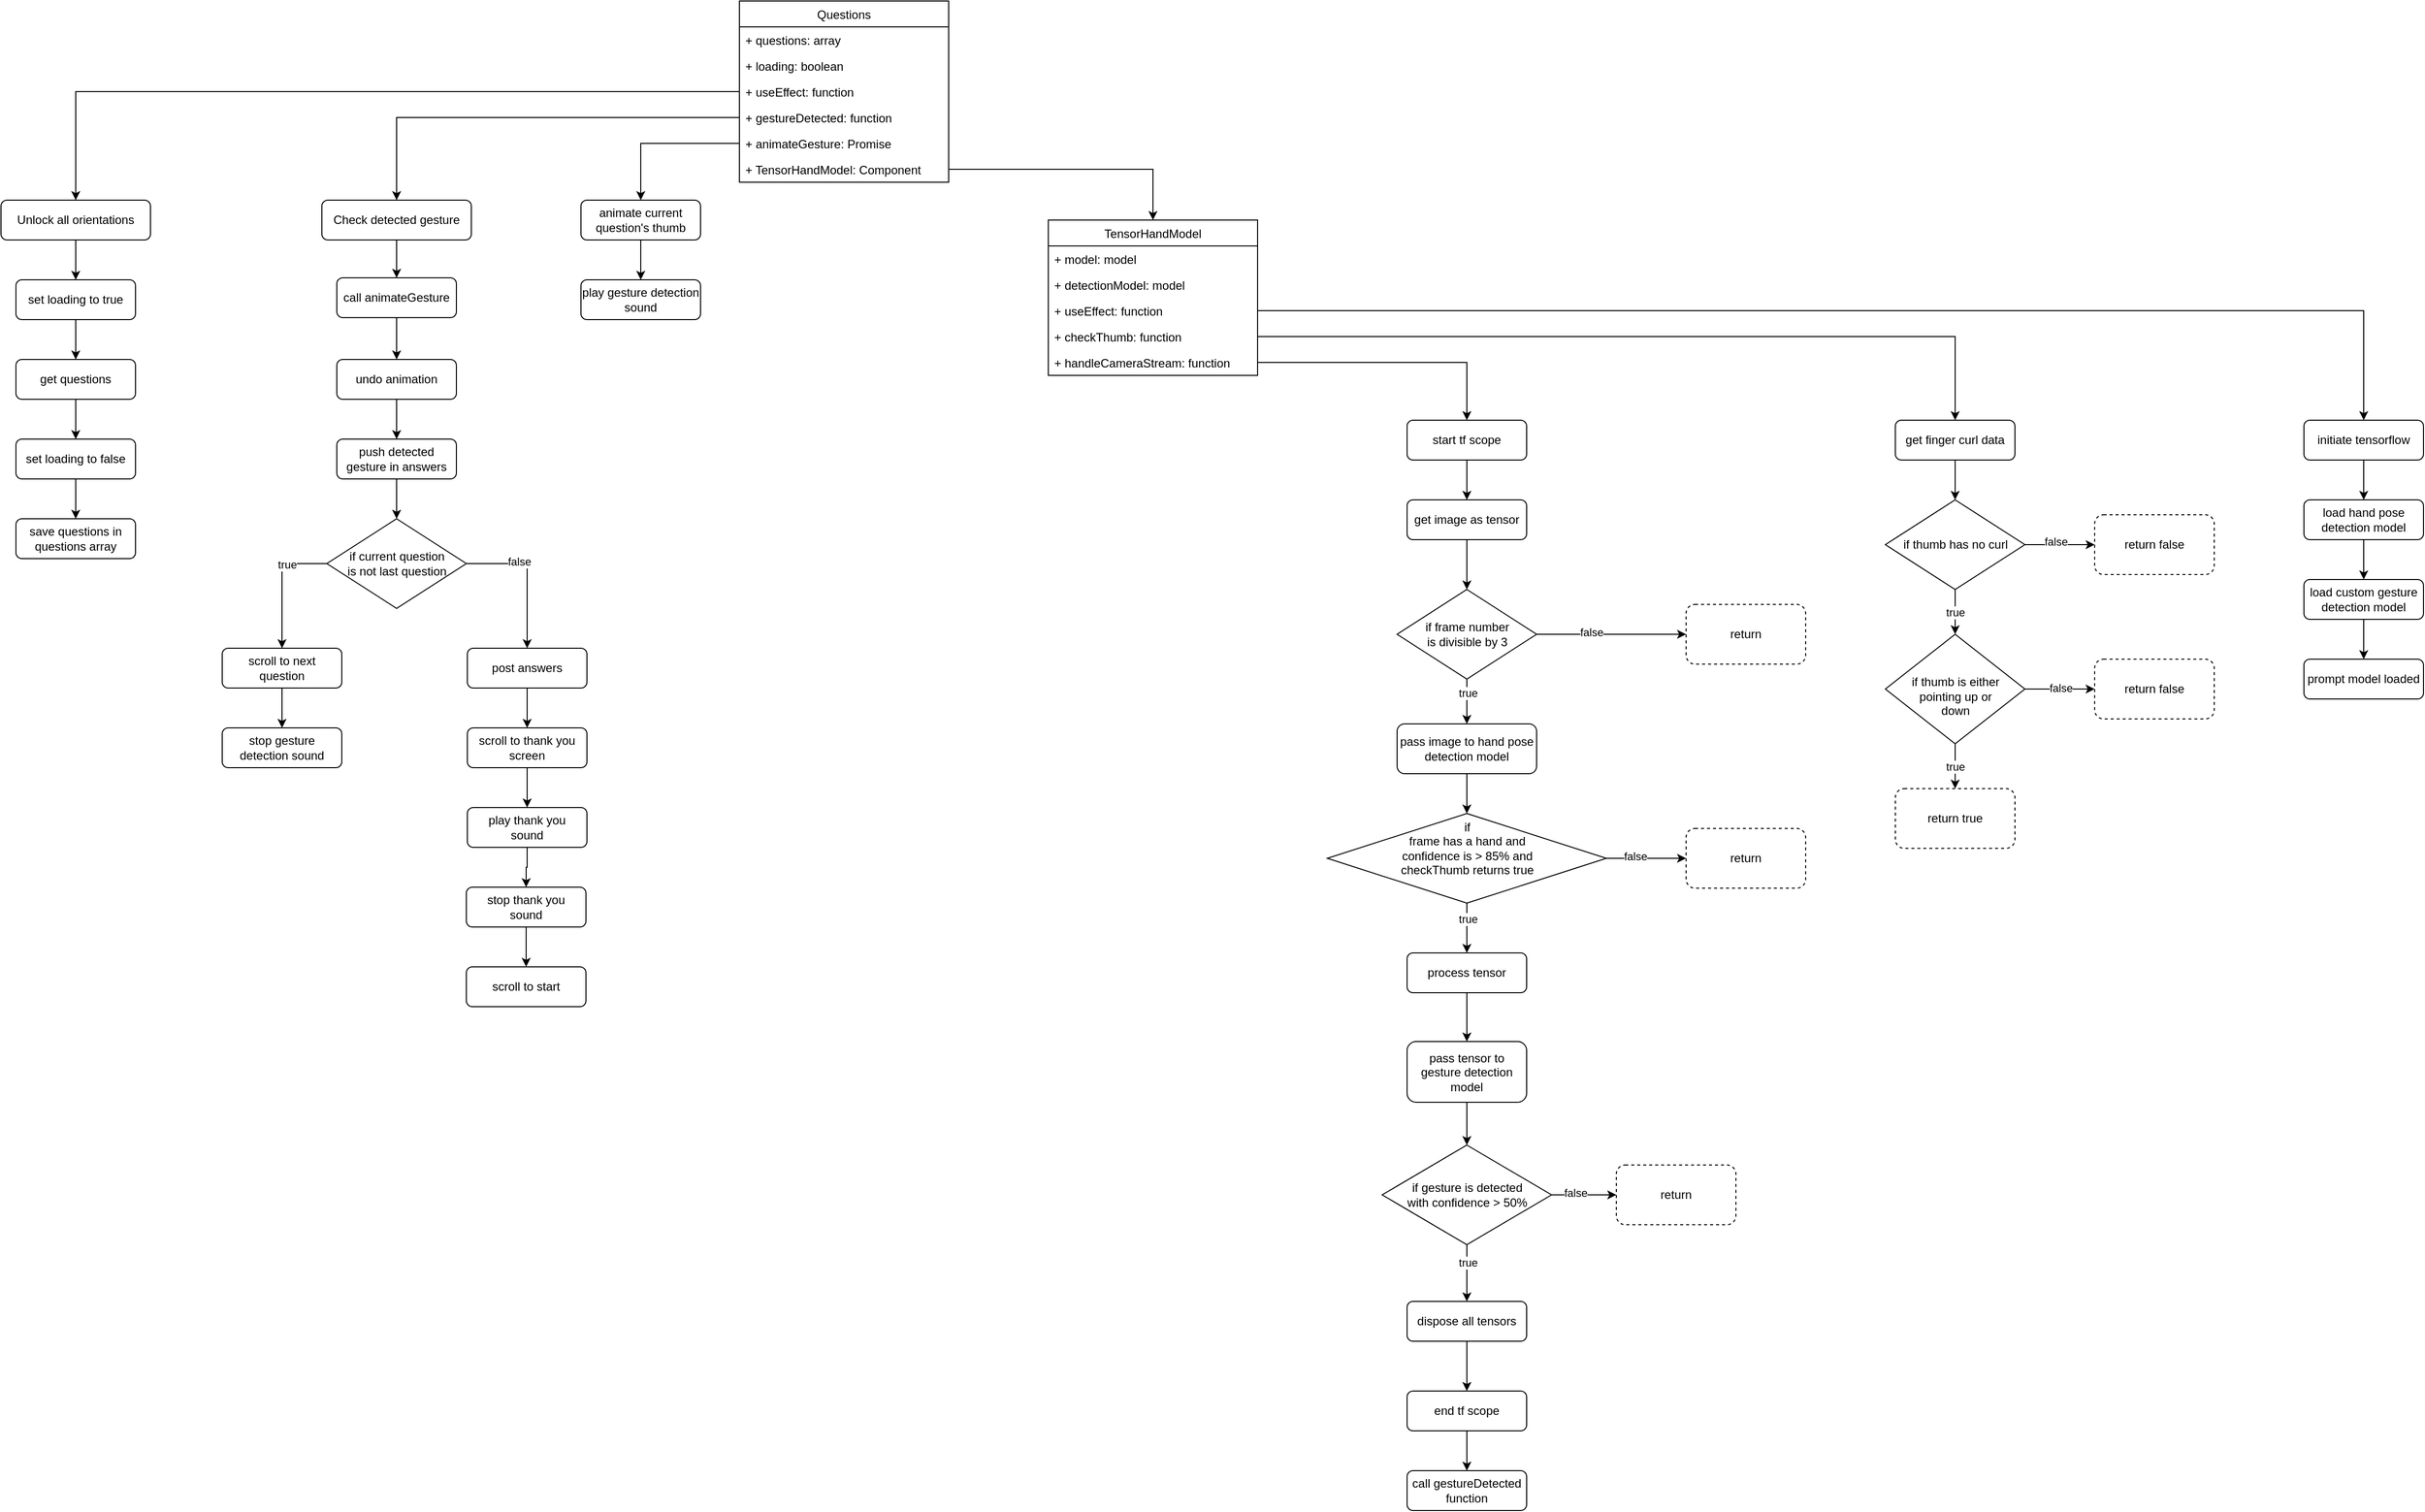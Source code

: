 <mxfile version="17.4.6" type="github">
  <diagram id="C5RBs43oDa-KdzZeNtuy" name="Page-1">
    <mxGraphModel dx="4514" dy="1780" grid="1" gridSize="10" guides="1" tooltips="1" connect="1" arrows="1" fold="1" page="1" pageScale="1" pageWidth="827" pageHeight="1169" math="0" shadow="0">
      <root>
        <mxCell id="WIyWlLk6GJQsqaUBKTNV-0" />
        <mxCell id="WIyWlLk6GJQsqaUBKTNV-1" parent="WIyWlLk6GJQsqaUBKTNV-0" />
        <mxCell id="3XEaH6fvo4PT5U0Qq_-e-0" value="Questions" style="swimlane;fontStyle=0;childLayout=stackLayout;horizontal=1;startSize=26;fillColor=none;horizontalStack=0;resizeParent=1;resizeParentMax=0;resizeLast=0;collapsible=1;marginBottom=0;" vertex="1" parent="WIyWlLk6GJQsqaUBKTNV-1">
          <mxGeometry x="-61" y="40" width="210" height="182" as="geometry" />
        </mxCell>
        <mxCell id="3XEaH6fvo4PT5U0Qq_-e-1" value="+ questions: array" style="text;strokeColor=none;fillColor=none;align=left;verticalAlign=top;spacingLeft=4;spacingRight=4;overflow=hidden;rotatable=0;points=[[0,0.5],[1,0.5]];portConstraint=eastwest;" vertex="1" parent="3XEaH6fvo4PT5U0Qq_-e-0">
          <mxGeometry y="26" width="210" height="26" as="geometry" />
        </mxCell>
        <mxCell id="3XEaH6fvo4PT5U0Qq_-e-2" value="+ loading: boolean " style="text;strokeColor=none;fillColor=none;align=left;verticalAlign=top;spacingLeft=4;spacingRight=4;overflow=hidden;rotatable=0;points=[[0,0.5],[1,0.5]];portConstraint=eastwest;" vertex="1" parent="3XEaH6fvo4PT5U0Qq_-e-0">
          <mxGeometry y="52" width="210" height="26" as="geometry" />
        </mxCell>
        <mxCell id="3XEaH6fvo4PT5U0Qq_-e-3" value="+ useEffect: function" style="text;strokeColor=none;fillColor=none;align=left;verticalAlign=top;spacingLeft=4;spacingRight=4;overflow=hidden;rotatable=0;points=[[0,0.5],[1,0.5]];portConstraint=eastwest;" vertex="1" parent="3XEaH6fvo4PT5U0Qq_-e-0">
          <mxGeometry y="78" width="210" height="26" as="geometry" />
        </mxCell>
        <mxCell id="3XEaH6fvo4PT5U0Qq_-e-4" value="+ gestureDetected: function" style="text;strokeColor=none;fillColor=none;align=left;verticalAlign=top;spacingLeft=4;spacingRight=4;overflow=hidden;rotatable=0;points=[[0,0.5],[1,0.5]];portConstraint=eastwest;" vertex="1" parent="3XEaH6fvo4PT5U0Qq_-e-0">
          <mxGeometry y="104" width="210" height="26" as="geometry" />
        </mxCell>
        <mxCell id="3XEaH6fvo4PT5U0Qq_-e-110" value="+ animateGesture: Promise" style="text;strokeColor=none;fillColor=none;align=left;verticalAlign=top;spacingLeft=4;spacingRight=4;overflow=hidden;rotatable=0;points=[[0,0.5],[1,0.5]];portConstraint=eastwest;" vertex="1" parent="3XEaH6fvo4PT5U0Qq_-e-0">
          <mxGeometry y="130" width="210" height="26" as="geometry" />
        </mxCell>
        <mxCell id="3XEaH6fvo4PT5U0Qq_-e-5" value="+ TensorHandModel: Component" style="text;strokeColor=none;fillColor=none;align=left;verticalAlign=top;spacingLeft=4;spacingRight=4;overflow=hidden;rotatable=0;points=[[0,0.5],[1,0.5]];portConstraint=eastwest;" vertex="1" parent="3XEaH6fvo4PT5U0Qq_-e-0">
          <mxGeometry y="156" width="210" height="26" as="geometry" />
        </mxCell>
        <mxCell id="3XEaH6fvo4PT5U0Qq_-e-9" value="TensorHandModel" style="swimlane;fontStyle=0;childLayout=stackLayout;horizontal=1;startSize=26;fillColor=none;horizontalStack=0;resizeParent=1;resizeParentMax=0;resizeLast=0;collapsible=1;marginBottom=0;" vertex="1" parent="WIyWlLk6GJQsqaUBKTNV-1">
          <mxGeometry x="249" y="260" width="210" height="156" as="geometry" />
        </mxCell>
        <mxCell id="3XEaH6fvo4PT5U0Qq_-e-10" value="+ model: model " style="text;strokeColor=none;fillColor=none;align=left;verticalAlign=top;spacingLeft=4;spacingRight=4;overflow=hidden;rotatable=0;points=[[0,0.5],[1,0.5]];portConstraint=eastwest;" vertex="1" parent="3XEaH6fvo4PT5U0Qq_-e-9">
          <mxGeometry y="26" width="210" height="26" as="geometry" />
        </mxCell>
        <mxCell id="3XEaH6fvo4PT5U0Qq_-e-11" value="+ detectionModel: model" style="text;strokeColor=none;fillColor=none;align=left;verticalAlign=top;spacingLeft=4;spacingRight=4;overflow=hidden;rotatable=0;points=[[0,0.5],[1,0.5]];portConstraint=eastwest;" vertex="1" parent="3XEaH6fvo4PT5U0Qq_-e-9">
          <mxGeometry y="52" width="210" height="26" as="geometry" />
        </mxCell>
        <mxCell id="3XEaH6fvo4PT5U0Qq_-e-12" value="+ useEffect: function" style="text;strokeColor=none;fillColor=none;align=left;verticalAlign=top;spacingLeft=4;spacingRight=4;overflow=hidden;rotatable=0;points=[[0,0.5],[1,0.5]];portConstraint=eastwest;" vertex="1" parent="3XEaH6fvo4PT5U0Qq_-e-9">
          <mxGeometry y="78" width="210" height="26" as="geometry" />
        </mxCell>
        <mxCell id="3XEaH6fvo4PT5U0Qq_-e-15" value="+ checkThumb: function" style="text;strokeColor=none;fillColor=none;align=left;verticalAlign=top;spacingLeft=4;spacingRight=4;overflow=hidden;rotatable=0;points=[[0,0.5],[1,0.5]];portConstraint=eastwest;" vertex="1" parent="3XEaH6fvo4PT5U0Qq_-e-9">
          <mxGeometry y="104" width="210" height="26" as="geometry" />
        </mxCell>
        <mxCell id="3XEaH6fvo4PT5U0Qq_-e-13" value="+ handleCameraStream: function" style="text;strokeColor=none;fillColor=none;align=left;verticalAlign=top;spacingLeft=4;spacingRight=4;overflow=hidden;rotatable=0;points=[[0,0.5],[1,0.5]];portConstraint=eastwest;" vertex="1" parent="3XEaH6fvo4PT5U0Qq_-e-9">
          <mxGeometry y="130" width="210" height="26" as="geometry" />
        </mxCell>
        <mxCell id="3XEaH6fvo4PT5U0Qq_-e-16" style="edgeStyle=orthogonalEdgeStyle;rounded=0;orthogonalLoop=1;jettySize=auto;html=1;entryX=0.5;entryY=0;entryDx=0;entryDy=0;" edge="1" parent="WIyWlLk6GJQsqaUBKTNV-1" source="3XEaH6fvo4PT5U0Qq_-e-3" target="WIyWlLk6GJQsqaUBKTNV-3">
          <mxGeometry relative="1" as="geometry">
            <mxPoint x="29" y="330" as="targetPoint" />
          </mxGeometry>
        </mxCell>
        <mxCell id="3XEaH6fvo4PT5U0Qq_-e-18" style="edgeStyle=orthogonalEdgeStyle;rounded=0;orthogonalLoop=1;jettySize=auto;html=1;entryX=0.5;entryY=0;entryDx=0;entryDy=0;" edge="1" parent="WIyWlLk6GJQsqaUBKTNV-1" source="3XEaH6fvo4PT5U0Qq_-e-4" target="3XEaH6fvo4PT5U0Qq_-e-126">
          <mxGeometry relative="1" as="geometry">
            <mxPoint x="-352" y="240" as="targetPoint" />
            <Array as="points">
              <mxPoint x="-405" y="157" />
            </Array>
          </mxGeometry>
        </mxCell>
        <mxCell id="3XEaH6fvo4PT5U0Qq_-e-19" style="edgeStyle=orthogonalEdgeStyle;rounded=0;orthogonalLoop=1;jettySize=auto;html=1;entryX=0.5;entryY=0;entryDx=0;entryDy=0;" edge="1" parent="WIyWlLk6GJQsqaUBKTNV-1" source="3XEaH6fvo4PT5U0Qq_-e-5" target="3XEaH6fvo4PT5U0Qq_-e-9">
          <mxGeometry relative="1" as="geometry">
            <mxPoint x="389" y="70" as="targetPoint" />
            <Array as="points">
              <mxPoint x="354" y="209" />
            </Array>
          </mxGeometry>
        </mxCell>
        <mxCell id="3XEaH6fvo4PT5U0Qq_-e-38" style="edgeStyle=orthogonalEdgeStyle;rounded=0;orthogonalLoop=1;jettySize=auto;html=1;" edge="1" parent="WIyWlLk6GJQsqaUBKTNV-1" source="3XEaH6fvo4PT5U0Qq_-e-12" target="3XEaH6fvo4PT5U0Qq_-e-32">
          <mxGeometry relative="1" as="geometry">
            <mxPoint x="131.526" y="352" as="targetPoint" />
          </mxGeometry>
        </mxCell>
        <mxCell id="3XEaH6fvo4PT5U0Qq_-e-47" style="edgeStyle=orthogonalEdgeStyle;rounded=0;orthogonalLoop=1;jettySize=auto;html=1;entryX=0.5;entryY=0;entryDx=0;entryDy=0;" edge="1" parent="WIyWlLk6GJQsqaUBKTNV-1" source="3XEaH6fvo4PT5U0Qq_-e-15" target="3XEaH6fvo4PT5U0Qq_-e-41">
          <mxGeometry relative="1" as="geometry" />
        </mxCell>
        <mxCell id="3XEaH6fvo4PT5U0Qq_-e-105" style="edgeStyle=orthogonalEdgeStyle;rounded=0;orthogonalLoop=1;jettySize=auto;html=1;" edge="1" parent="WIyWlLk6GJQsqaUBKTNV-1" source="3XEaH6fvo4PT5U0Qq_-e-13" target="3XEaH6fvo4PT5U0Qq_-e-62">
          <mxGeometry relative="1" as="geometry" />
        </mxCell>
        <mxCell id="3XEaH6fvo4PT5U0Qq_-e-106" value="" style="group" vertex="1" connectable="0" parent="WIyWlLk6GJQsqaUBKTNV-1">
          <mxGeometry x="529" y="461" width="480" height="1095" as="geometry" />
        </mxCell>
        <mxCell id="3XEaH6fvo4PT5U0Qq_-e-62" value="start tf scope" style="rounded=1;whiteSpace=wrap;html=1;fontSize=12;glass=0;strokeWidth=1;shadow=0;" vertex="1" parent="3XEaH6fvo4PT5U0Qq_-e-106">
          <mxGeometry x="80" width="120" height="40" as="geometry" />
        </mxCell>
        <mxCell id="3XEaH6fvo4PT5U0Qq_-e-64" value="get image as tensor" style="rounded=1;whiteSpace=wrap;html=1;fontSize=12;glass=0;strokeWidth=1;shadow=0;" vertex="1" parent="3XEaH6fvo4PT5U0Qq_-e-106">
          <mxGeometry x="80" y="80" width="120" height="40" as="geometry" />
        </mxCell>
        <mxCell id="3XEaH6fvo4PT5U0Qq_-e-61" style="edgeStyle=orthogonalEdgeStyle;rounded=0;orthogonalLoop=1;jettySize=auto;html=1;entryX=0.5;entryY=0;entryDx=0;entryDy=0;" edge="1" source="3XEaH6fvo4PT5U0Qq_-e-62" target="3XEaH6fvo4PT5U0Qq_-e-64" parent="3XEaH6fvo4PT5U0Qq_-e-106">
          <mxGeometry relative="1" as="geometry" />
        </mxCell>
        <mxCell id="3XEaH6fvo4PT5U0Qq_-e-66" value="pass image to hand pose detection model" style="rounded=1;whiteSpace=wrap;html=1;fontSize=12;glass=0;strokeWidth=1;shadow=0;" vertex="1" parent="3XEaH6fvo4PT5U0Qq_-e-106">
          <mxGeometry x="70" y="305" width="140" height="50" as="geometry" />
        </mxCell>
        <mxCell id="3XEaH6fvo4PT5U0Qq_-e-75" style="edgeStyle=orthogonalEdgeStyle;rounded=0;orthogonalLoop=1;jettySize=auto;html=1;" edge="1" parent="3XEaH6fvo4PT5U0Qq_-e-106" source="3XEaH6fvo4PT5U0Qq_-e-69" target="3XEaH6fvo4PT5U0Qq_-e-66">
          <mxGeometry relative="1" as="geometry" />
        </mxCell>
        <mxCell id="3XEaH6fvo4PT5U0Qq_-e-76" value="true" style="edgeLabel;html=1;align=center;verticalAlign=middle;resizable=0;points=[];" vertex="1" connectable="0" parent="3XEaH6fvo4PT5U0Qq_-e-75">
          <mxGeometry x="-0.375" y="1" relative="1" as="geometry">
            <mxPoint as="offset" />
          </mxGeometry>
        </mxCell>
        <mxCell id="3XEaH6fvo4PT5U0Qq_-e-69" value="if frame number &lt;br&gt;is divisible by 3" style="shape=rhombus;html=1;dashed=0;whitespace=wrap;perimeter=rhombusPerimeter;" vertex="1" parent="3XEaH6fvo4PT5U0Qq_-e-106">
          <mxGeometry x="70" y="170" width="140" height="90" as="geometry" />
        </mxCell>
        <mxCell id="3XEaH6fvo4PT5U0Qq_-e-71" style="edgeStyle=orthogonalEdgeStyle;rounded=0;orthogonalLoop=1;jettySize=auto;html=1;" edge="1" parent="3XEaH6fvo4PT5U0Qq_-e-106" source="3XEaH6fvo4PT5U0Qq_-e-64" target="3XEaH6fvo4PT5U0Qq_-e-69">
          <mxGeometry relative="1" as="geometry" />
        </mxCell>
        <mxCell id="3XEaH6fvo4PT5U0Qq_-e-70" value="return" style="rounded=1;whiteSpace=wrap;html=1;dashed=1;" vertex="1" parent="3XEaH6fvo4PT5U0Qq_-e-106">
          <mxGeometry x="360" y="185" width="120" height="60" as="geometry" />
        </mxCell>
        <mxCell id="3XEaH6fvo4PT5U0Qq_-e-68" style="edgeStyle=orthogonalEdgeStyle;rounded=0;orthogonalLoop=1;jettySize=auto;html=1;entryX=0;entryY=0.5;entryDx=0;entryDy=0;" edge="1" source="3XEaH6fvo4PT5U0Qq_-e-69" target="3XEaH6fvo4PT5U0Qq_-e-70" parent="3XEaH6fvo4PT5U0Qq_-e-106">
          <mxGeometry relative="1" as="geometry" />
        </mxCell>
        <mxCell id="3XEaH6fvo4PT5U0Qq_-e-74" value="false" style="edgeLabel;html=1;align=center;verticalAlign=middle;resizable=0;points=[];" vertex="1" connectable="0" parent="3XEaH6fvo4PT5U0Qq_-e-68">
          <mxGeometry x="-0.272" y="2" relative="1" as="geometry">
            <mxPoint as="offset" />
          </mxGeometry>
        </mxCell>
        <mxCell id="3XEaH6fvo4PT5U0Qq_-e-81" value="if&lt;br&gt;frame has a hand and&lt;br&gt;confidence is &amp;gt; 85% and&lt;br&gt;checkThumb returns true" style="shape=rhombus;html=1;dashed=0;whitespace=wrap;perimeter=rhombusPerimeter;verticalAlign=top;" vertex="1" parent="3XEaH6fvo4PT5U0Qq_-e-106">
          <mxGeometry y="395" width="280" height="90" as="geometry" />
        </mxCell>
        <mxCell id="3XEaH6fvo4PT5U0Qq_-e-65" style="edgeStyle=orthogonalEdgeStyle;rounded=0;orthogonalLoop=1;jettySize=auto;html=1;" edge="1" source="3XEaH6fvo4PT5U0Qq_-e-66" target="3XEaH6fvo4PT5U0Qq_-e-81" parent="3XEaH6fvo4PT5U0Qq_-e-106">
          <mxGeometry relative="1" as="geometry">
            <mxPoint x="140" y="385" as="targetPoint" />
          </mxGeometry>
        </mxCell>
        <mxCell id="3XEaH6fvo4PT5U0Qq_-e-82" value="return" style="rounded=1;whiteSpace=wrap;html=1;dashed=1;" vertex="1" parent="3XEaH6fvo4PT5U0Qq_-e-106">
          <mxGeometry x="360" y="410" width="120" height="60" as="geometry" />
        </mxCell>
        <mxCell id="3XEaH6fvo4PT5U0Qq_-e-77" style="edgeStyle=orthogonalEdgeStyle;rounded=0;orthogonalLoop=1;jettySize=auto;html=1;entryX=0;entryY=0.5;entryDx=0;entryDy=0;" edge="1" source="3XEaH6fvo4PT5U0Qq_-e-81" target="3XEaH6fvo4PT5U0Qq_-e-82" parent="3XEaH6fvo4PT5U0Qq_-e-106">
          <mxGeometry relative="1" as="geometry" />
        </mxCell>
        <mxCell id="3XEaH6fvo4PT5U0Qq_-e-78" value="false" style="edgeLabel;html=1;align=center;verticalAlign=middle;resizable=0;points=[];" vertex="1" connectable="0" parent="3XEaH6fvo4PT5U0Qq_-e-77">
          <mxGeometry x="-0.272" y="2" relative="1" as="geometry">
            <mxPoint as="offset" />
          </mxGeometry>
        </mxCell>
        <mxCell id="3XEaH6fvo4PT5U0Qq_-e-83" value="process tensor" style="rounded=1;whiteSpace=wrap;html=1;fontSize=12;glass=0;strokeWidth=1;shadow=0;" vertex="1" parent="3XEaH6fvo4PT5U0Qq_-e-106">
          <mxGeometry x="80" y="535" width="120" height="40" as="geometry" />
        </mxCell>
        <mxCell id="3XEaH6fvo4PT5U0Qq_-e-79" style="edgeStyle=orthogonalEdgeStyle;rounded=0;orthogonalLoop=1;jettySize=auto;html=1;entryX=0.5;entryY=0;entryDx=0;entryDy=0;" edge="1" source="3XEaH6fvo4PT5U0Qq_-e-81" parent="3XEaH6fvo4PT5U0Qq_-e-106" target="3XEaH6fvo4PT5U0Qq_-e-83">
          <mxGeometry relative="1" as="geometry">
            <mxPoint x="140" y="525" as="targetPoint" />
          </mxGeometry>
        </mxCell>
        <mxCell id="3XEaH6fvo4PT5U0Qq_-e-80" value="true" style="edgeLabel;html=1;align=center;verticalAlign=middle;resizable=0;points=[];" vertex="1" connectable="0" parent="3XEaH6fvo4PT5U0Qq_-e-79">
          <mxGeometry x="-0.375" y="1" relative="1" as="geometry">
            <mxPoint as="offset" />
          </mxGeometry>
        </mxCell>
        <mxCell id="3XEaH6fvo4PT5U0Qq_-e-84" value="end tf scope" style="rounded=1;whiteSpace=wrap;html=1;fontSize=12;glass=0;strokeWidth=1;shadow=0;" vertex="1" parent="3XEaH6fvo4PT5U0Qq_-e-106">
          <mxGeometry x="80" y="975" width="120" height="40" as="geometry" />
        </mxCell>
        <mxCell id="3XEaH6fvo4PT5U0Qq_-e-85" value="call gestureDetected function" style="rounded=1;whiteSpace=wrap;html=1;fontSize=12;glass=0;strokeWidth=1;shadow=0;" vertex="1" parent="3XEaH6fvo4PT5U0Qq_-e-106">
          <mxGeometry x="80" y="1055" width="120" height="40" as="geometry" />
        </mxCell>
        <mxCell id="3XEaH6fvo4PT5U0Qq_-e-104" style="edgeStyle=orthogonalEdgeStyle;rounded=0;orthogonalLoop=1;jettySize=auto;html=1;" edge="1" parent="3XEaH6fvo4PT5U0Qq_-e-106" source="3XEaH6fvo4PT5U0Qq_-e-84" target="3XEaH6fvo4PT5U0Qq_-e-85">
          <mxGeometry relative="1" as="geometry" />
        </mxCell>
        <mxCell id="3XEaH6fvo4PT5U0Qq_-e-103" style="edgeStyle=orthogonalEdgeStyle;rounded=0;orthogonalLoop=1;jettySize=auto;html=1;" edge="1" parent="3XEaH6fvo4PT5U0Qq_-e-106" source="3XEaH6fvo4PT5U0Qq_-e-86" target="3XEaH6fvo4PT5U0Qq_-e-84">
          <mxGeometry relative="1" as="geometry" />
        </mxCell>
        <mxCell id="3XEaH6fvo4PT5U0Qq_-e-86" value="dispose all tensors" style="rounded=1;whiteSpace=wrap;html=1;fontSize=12;glass=0;strokeWidth=1;shadow=0;" vertex="1" parent="3XEaH6fvo4PT5U0Qq_-e-106">
          <mxGeometry x="80" y="885" width="120" height="40" as="geometry" />
        </mxCell>
        <mxCell id="3XEaH6fvo4PT5U0Qq_-e-87" value="pass tensor to gesture detection model" style="rounded=1;whiteSpace=wrap;html=1;fontSize=12;glass=0;strokeWidth=1;shadow=0;" vertex="1" parent="3XEaH6fvo4PT5U0Qq_-e-106">
          <mxGeometry x="80" y="624" width="120" height="61" as="geometry" />
        </mxCell>
        <mxCell id="3XEaH6fvo4PT5U0Qq_-e-89" style="edgeStyle=orthogonalEdgeStyle;rounded=0;orthogonalLoop=1;jettySize=auto;html=1;" edge="1" parent="3XEaH6fvo4PT5U0Qq_-e-106" source="3XEaH6fvo4PT5U0Qq_-e-83" target="3XEaH6fvo4PT5U0Qq_-e-87">
          <mxGeometry relative="1" as="geometry" />
        </mxCell>
        <mxCell id="3XEaH6fvo4PT5U0Qq_-e-98" style="edgeStyle=orthogonalEdgeStyle;rounded=0;orthogonalLoop=1;jettySize=auto;html=1;entryX=0.5;entryY=0;entryDx=0;entryDy=0;" edge="1" source="3XEaH6fvo4PT5U0Qq_-e-100" parent="3XEaH6fvo4PT5U0Qq_-e-106" target="3XEaH6fvo4PT5U0Qq_-e-86">
          <mxGeometry relative="1" as="geometry">
            <mxPoint x="140" y="875" as="targetPoint" />
          </mxGeometry>
        </mxCell>
        <mxCell id="3XEaH6fvo4PT5U0Qq_-e-99" value="true" style="edgeLabel;html=1;align=center;verticalAlign=middle;resizable=0;points=[];" vertex="1" connectable="0" parent="3XEaH6fvo4PT5U0Qq_-e-98">
          <mxGeometry x="-0.375" y="1" relative="1" as="geometry">
            <mxPoint as="offset" />
          </mxGeometry>
        </mxCell>
        <mxCell id="3XEaH6fvo4PT5U0Qq_-e-100" value="if gesture is detected&lt;br&gt;with confidence &amp;gt; 50%" style="shape=rhombus;html=1;dashed=0;whitespace=wrap;perimeter=rhombusPerimeter;verticalAlign=middle;" vertex="1" parent="3XEaH6fvo4PT5U0Qq_-e-106">
          <mxGeometry x="55" y="728" width="170" height="100" as="geometry" />
        </mxCell>
        <mxCell id="3XEaH6fvo4PT5U0Qq_-e-102" style="edgeStyle=orthogonalEdgeStyle;rounded=0;orthogonalLoop=1;jettySize=auto;html=1;entryX=0.5;entryY=0;entryDx=0;entryDy=0;" edge="1" parent="3XEaH6fvo4PT5U0Qq_-e-106" source="3XEaH6fvo4PT5U0Qq_-e-87" target="3XEaH6fvo4PT5U0Qq_-e-100">
          <mxGeometry relative="1" as="geometry" />
        </mxCell>
        <mxCell id="3XEaH6fvo4PT5U0Qq_-e-101" value="return" style="rounded=1;whiteSpace=wrap;html=1;dashed=1;" vertex="1" parent="3XEaH6fvo4PT5U0Qq_-e-106">
          <mxGeometry x="290" y="748" width="120" height="60" as="geometry" />
        </mxCell>
        <mxCell id="3XEaH6fvo4PT5U0Qq_-e-96" style="edgeStyle=orthogonalEdgeStyle;rounded=0;orthogonalLoop=1;jettySize=auto;html=1;entryX=0;entryY=0.5;entryDx=0;entryDy=0;" edge="1" source="3XEaH6fvo4PT5U0Qq_-e-100" target="3XEaH6fvo4PT5U0Qq_-e-101" parent="3XEaH6fvo4PT5U0Qq_-e-106">
          <mxGeometry relative="1" as="geometry" />
        </mxCell>
        <mxCell id="3XEaH6fvo4PT5U0Qq_-e-97" value="false" style="edgeLabel;html=1;align=center;verticalAlign=middle;resizable=0;points=[];" vertex="1" connectable="0" parent="3XEaH6fvo4PT5U0Qq_-e-96">
          <mxGeometry x="-0.272" y="2" relative="1" as="geometry">
            <mxPoint as="offset" />
          </mxGeometry>
        </mxCell>
        <mxCell id="3XEaH6fvo4PT5U0Qq_-e-107" value="" style="group" vertex="1" connectable="0" parent="WIyWlLk6GJQsqaUBKTNV-1">
          <mxGeometry x="1089" y="461" width="330" height="430" as="geometry" />
        </mxCell>
        <mxCell id="3XEaH6fvo4PT5U0Qq_-e-41" value="get finger curl data" style="rounded=1;whiteSpace=wrap;html=1;fontSize=12;glass=0;strokeWidth=1;shadow=0;" vertex="1" parent="3XEaH6fvo4PT5U0Qq_-e-107">
          <mxGeometry x="10" width="120" height="40" as="geometry" />
        </mxCell>
        <mxCell id="3XEaH6fvo4PT5U0Qq_-e-49" value="if thumb has no curl" style="shape=rhombus;html=1;dashed=0;whitespace=wrap;perimeter=rhombusPerimeter;" vertex="1" parent="3XEaH6fvo4PT5U0Qq_-e-107">
          <mxGeometry y="80" width="140" height="90" as="geometry" />
        </mxCell>
        <mxCell id="3XEaH6fvo4PT5U0Qq_-e-60" style="edgeStyle=orthogonalEdgeStyle;rounded=0;orthogonalLoop=1;jettySize=auto;html=1;" edge="1" parent="3XEaH6fvo4PT5U0Qq_-e-107" source="3XEaH6fvo4PT5U0Qq_-e-41" target="3XEaH6fvo4PT5U0Qq_-e-49">
          <mxGeometry relative="1" as="geometry" />
        </mxCell>
        <mxCell id="3XEaH6fvo4PT5U0Qq_-e-50" value="&lt;br&gt;if thumb is either &lt;br&gt;pointing up or &lt;br&gt;down" style="shape=rhombus;html=1;dashed=0;whitespace=wrap;perimeter=rhombusPerimeter;" vertex="1" parent="3XEaH6fvo4PT5U0Qq_-e-107">
          <mxGeometry y="215" width="140" height="110" as="geometry" />
        </mxCell>
        <mxCell id="3XEaH6fvo4PT5U0Qq_-e-58" value="true" style="edgeStyle=orthogonalEdgeStyle;rounded=0;orthogonalLoop=1;jettySize=auto;html=1;" edge="1" parent="3XEaH6fvo4PT5U0Qq_-e-107" source="3XEaH6fvo4PT5U0Qq_-e-49" target="3XEaH6fvo4PT5U0Qq_-e-50">
          <mxGeometry relative="1" as="geometry" />
        </mxCell>
        <mxCell id="3XEaH6fvo4PT5U0Qq_-e-51" value="return true" style="rounded=1;whiteSpace=wrap;html=1;dashed=1;" vertex="1" parent="3XEaH6fvo4PT5U0Qq_-e-107">
          <mxGeometry x="10" y="370" width="120" height="60" as="geometry" />
        </mxCell>
        <mxCell id="3XEaH6fvo4PT5U0Qq_-e-59" value="true" style="edgeStyle=orthogonalEdgeStyle;rounded=0;orthogonalLoop=1;jettySize=auto;html=1;" edge="1" parent="3XEaH6fvo4PT5U0Qq_-e-107" source="3XEaH6fvo4PT5U0Qq_-e-50" target="3XEaH6fvo4PT5U0Qq_-e-51">
          <mxGeometry relative="1" as="geometry" />
        </mxCell>
        <mxCell id="3XEaH6fvo4PT5U0Qq_-e-52" value="return false" style="rounded=1;whiteSpace=wrap;html=1;dashed=1;" vertex="1" parent="3XEaH6fvo4PT5U0Qq_-e-107">
          <mxGeometry x="210" y="240" width="120" height="60" as="geometry" />
        </mxCell>
        <mxCell id="3XEaH6fvo4PT5U0Qq_-e-57" style="edgeStyle=orthogonalEdgeStyle;rounded=0;orthogonalLoop=1;jettySize=auto;html=1;" edge="1" parent="3XEaH6fvo4PT5U0Qq_-e-107" source="3XEaH6fvo4PT5U0Qq_-e-50" target="3XEaH6fvo4PT5U0Qq_-e-52">
          <mxGeometry relative="1" as="geometry" />
        </mxCell>
        <mxCell id="3XEaH6fvo4PT5U0Qq_-e-73" value="false" style="edgeLabel;html=1;align=center;verticalAlign=middle;resizable=0;points=[];" vertex="1" connectable="0" parent="3XEaH6fvo4PT5U0Qq_-e-57">
          <mxGeometry x="0.029" y="1" relative="1" as="geometry">
            <mxPoint as="offset" />
          </mxGeometry>
        </mxCell>
        <mxCell id="3XEaH6fvo4PT5U0Qq_-e-54" value="return false" style="rounded=1;whiteSpace=wrap;html=1;dashed=1;" vertex="1" parent="3XEaH6fvo4PT5U0Qq_-e-107">
          <mxGeometry x="210" y="95" width="120" height="60" as="geometry" />
        </mxCell>
        <mxCell id="3XEaH6fvo4PT5U0Qq_-e-56" style="edgeStyle=orthogonalEdgeStyle;rounded=0;orthogonalLoop=1;jettySize=auto;html=1;entryX=0;entryY=0.5;entryDx=0;entryDy=0;" edge="1" parent="3XEaH6fvo4PT5U0Qq_-e-107" source="3XEaH6fvo4PT5U0Qq_-e-49" target="3XEaH6fvo4PT5U0Qq_-e-54">
          <mxGeometry relative="1" as="geometry" />
        </mxCell>
        <mxCell id="3XEaH6fvo4PT5U0Qq_-e-72" value="false" style="edgeLabel;html=1;align=center;verticalAlign=middle;resizable=0;points=[];" vertex="1" connectable="0" parent="3XEaH6fvo4PT5U0Qq_-e-56">
          <mxGeometry x="-0.122" y="3" relative="1" as="geometry">
            <mxPoint as="offset" />
          </mxGeometry>
        </mxCell>
        <mxCell id="3XEaH6fvo4PT5U0Qq_-e-108" value="" style="group" vertex="1" connectable="0" parent="WIyWlLk6GJQsqaUBKTNV-1">
          <mxGeometry x="1509" y="461" width="120" height="280" as="geometry" />
        </mxCell>
        <mxCell id="3XEaH6fvo4PT5U0Qq_-e-32" value="initiate tensorflow" style="rounded=1;whiteSpace=wrap;html=1;fontSize=12;glass=0;strokeWidth=1;shadow=0;" vertex="1" parent="3XEaH6fvo4PT5U0Qq_-e-108">
          <mxGeometry width="120" height="40" as="geometry" />
        </mxCell>
        <mxCell id="3XEaH6fvo4PT5U0Qq_-e-34" value="load hand pose detection model" style="rounded=1;whiteSpace=wrap;html=1;fontSize=12;glass=0;strokeWidth=1;shadow=0;" vertex="1" parent="3XEaH6fvo4PT5U0Qq_-e-108">
          <mxGeometry y="80" width="120" height="40" as="geometry" />
        </mxCell>
        <mxCell id="3XEaH6fvo4PT5U0Qq_-e-31" style="edgeStyle=orthogonalEdgeStyle;rounded=0;orthogonalLoop=1;jettySize=auto;html=1;entryX=0.5;entryY=0;entryDx=0;entryDy=0;" edge="1" source="3XEaH6fvo4PT5U0Qq_-e-32" target="3XEaH6fvo4PT5U0Qq_-e-34" parent="3XEaH6fvo4PT5U0Qq_-e-108">
          <mxGeometry relative="1" as="geometry" />
        </mxCell>
        <mxCell id="3XEaH6fvo4PT5U0Qq_-e-36" value="load custom gesture detection model" style="rounded=1;whiteSpace=wrap;html=1;fontSize=12;glass=0;strokeWidth=1;shadow=0;" vertex="1" parent="3XEaH6fvo4PT5U0Qq_-e-108">
          <mxGeometry y="160" width="120" height="40" as="geometry" />
        </mxCell>
        <mxCell id="3XEaH6fvo4PT5U0Qq_-e-33" style="edgeStyle=orthogonalEdgeStyle;rounded=0;orthogonalLoop=1;jettySize=auto;html=1;entryX=0.5;entryY=0;entryDx=0;entryDy=0;" edge="1" source="3XEaH6fvo4PT5U0Qq_-e-34" target="3XEaH6fvo4PT5U0Qq_-e-36" parent="3XEaH6fvo4PT5U0Qq_-e-108">
          <mxGeometry relative="1" as="geometry" />
        </mxCell>
        <mxCell id="3XEaH6fvo4PT5U0Qq_-e-37" value="prompt model loaded" style="rounded=1;whiteSpace=wrap;html=1;fontSize=12;glass=0;strokeWidth=1;shadow=0;" vertex="1" parent="3XEaH6fvo4PT5U0Qq_-e-108">
          <mxGeometry y="240" width="120" height="40" as="geometry" />
        </mxCell>
        <mxCell id="3XEaH6fvo4PT5U0Qq_-e-35" style="edgeStyle=orthogonalEdgeStyle;rounded=0;orthogonalLoop=1;jettySize=auto;html=1;" edge="1" source="3XEaH6fvo4PT5U0Qq_-e-36" target="3XEaH6fvo4PT5U0Qq_-e-37" parent="3XEaH6fvo4PT5U0Qq_-e-108">
          <mxGeometry relative="1" as="geometry" />
        </mxCell>
        <mxCell id="3XEaH6fvo4PT5U0Qq_-e-109" value="" style="group" vertex="1" connectable="0" parent="WIyWlLk6GJQsqaUBKTNV-1">
          <mxGeometry x="-802" y="240" width="150" height="360" as="geometry" />
        </mxCell>
        <mxCell id="WIyWlLk6GJQsqaUBKTNV-3" value="Unlock all orientations" style="rounded=1;whiteSpace=wrap;html=1;fontSize=12;glass=0;strokeWidth=1;shadow=0;" parent="3XEaH6fvo4PT5U0Qq_-e-109" vertex="1">
          <mxGeometry width="150" height="40" as="geometry" />
        </mxCell>
        <mxCell id="WIyWlLk6GJQsqaUBKTNV-11" value="set loading to true" style="rounded=1;whiteSpace=wrap;html=1;fontSize=12;glass=0;strokeWidth=1;shadow=0;" parent="3XEaH6fvo4PT5U0Qq_-e-109" vertex="1">
          <mxGeometry x="15" y="80" width="120" height="40" as="geometry" />
        </mxCell>
        <mxCell id="3XEaH6fvo4PT5U0Qq_-e-26" style="edgeStyle=orthogonalEdgeStyle;rounded=0;orthogonalLoop=1;jettySize=auto;html=1;" edge="1" parent="3XEaH6fvo4PT5U0Qq_-e-109" source="WIyWlLk6GJQsqaUBKTNV-3" target="WIyWlLk6GJQsqaUBKTNV-11">
          <mxGeometry relative="1" as="geometry" />
        </mxCell>
        <mxCell id="3XEaH6fvo4PT5U0Qq_-e-22" value="get questions" style="rounded=1;whiteSpace=wrap;html=1;fontSize=12;glass=0;strokeWidth=1;shadow=0;" vertex="1" parent="3XEaH6fvo4PT5U0Qq_-e-109">
          <mxGeometry x="15" y="160" width="120" height="40" as="geometry" />
        </mxCell>
        <mxCell id="3XEaH6fvo4PT5U0Qq_-e-25" style="edgeStyle=orthogonalEdgeStyle;rounded=0;orthogonalLoop=1;jettySize=auto;html=1;entryX=0.5;entryY=0;entryDx=0;entryDy=0;" edge="1" parent="3XEaH6fvo4PT5U0Qq_-e-109" source="WIyWlLk6GJQsqaUBKTNV-11" target="3XEaH6fvo4PT5U0Qq_-e-22">
          <mxGeometry relative="1" as="geometry" />
        </mxCell>
        <mxCell id="3XEaH6fvo4PT5U0Qq_-e-23" value="set loading to false" style="rounded=1;whiteSpace=wrap;html=1;fontSize=12;glass=0;strokeWidth=1;shadow=0;" vertex="1" parent="3XEaH6fvo4PT5U0Qq_-e-109">
          <mxGeometry x="15" y="240" width="120" height="40" as="geometry" />
        </mxCell>
        <mxCell id="3XEaH6fvo4PT5U0Qq_-e-27" style="edgeStyle=orthogonalEdgeStyle;rounded=0;orthogonalLoop=1;jettySize=auto;html=1;entryX=0.5;entryY=0;entryDx=0;entryDy=0;" edge="1" parent="3XEaH6fvo4PT5U0Qq_-e-109" source="3XEaH6fvo4PT5U0Qq_-e-22" target="3XEaH6fvo4PT5U0Qq_-e-23">
          <mxGeometry relative="1" as="geometry" />
        </mxCell>
        <mxCell id="3XEaH6fvo4PT5U0Qq_-e-24" value="save questions in questions array" style="rounded=1;whiteSpace=wrap;html=1;fontSize=12;glass=0;strokeWidth=1;shadow=0;" vertex="1" parent="3XEaH6fvo4PT5U0Qq_-e-109">
          <mxGeometry x="15" y="320" width="120" height="40" as="geometry" />
        </mxCell>
        <mxCell id="3XEaH6fvo4PT5U0Qq_-e-28" style="edgeStyle=orthogonalEdgeStyle;rounded=0;orthogonalLoop=1;jettySize=auto;html=1;" edge="1" parent="3XEaH6fvo4PT5U0Qq_-e-109" source="3XEaH6fvo4PT5U0Qq_-e-23" target="3XEaH6fvo4PT5U0Qq_-e-24">
          <mxGeometry relative="1" as="geometry" />
        </mxCell>
        <mxCell id="3XEaH6fvo4PT5U0Qq_-e-187" value="" style="group" vertex="1" connectable="0" parent="WIyWlLk6GJQsqaUBKTNV-1">
          <mxGeometry x="-580" y="240" width="366" height="810" as="geometry" />
        </mxCell>
        <mxCell id="3XEaH6fvo4PT5U0Qq_-e-126" value="Check detected gesture" style="rounded=1;whiteSpace=wrap;html=1;fontSize=12;glass=0;strokeWidth=1;shadow=0;" vertex="1" parent="3XEaH6fvo4PT5U0Qq_-e-187">
          <mxGeometry x="100" width="150" height="40" as="geometry" />
        </mxCell>
        <mxCell id="3XEaH6fvo4PT5U0Qq_-e-127" value="undo animation" style="rounded=1;whiteSpace=wrap;html=1;fontSize=12;glass=0;strokeWidth=1;shadow=0;" vertex="1" parent="3XEaH6fvo4PT5U0Qq_-e-187">
          <mxGeometry x="115" y="160" width="120" height="40" as="geometry" />
        </mxCell>
        <mxCell id="3XEaH6fvo4PT5U0Qq_-e-129" value="push detected gesture in answers" style="rounded=1;whiteSpace=wrap;html=1;fontSize=12;glass=0;strokeWidth=1;shadow=0;" vertex="1" parent="3XEaH6fvo4PT5U0Qq_-e-187">
          <mxGeometry x="115" y="240" width="120" height="40" as="geometry" />
        </mxCell>
        <mxCell id="3XEaH6fvo4PT5U0Qq_-e-130" style="edgeStyle=orthogonalEdgeStyle;rounded=0;orthogonalLoop=1;jettySize=auto;html=1;entryX=0.5;entryY=0;entryDx=0;entryDy=0;" edge="1" source="3XEaH6fvo4PT5U0Qq_-e-127" target="3XEaH6fvo4PT5U0Qq_-e-129" parent="3XEaH6fvo4PT5U0Qq_-e-187">
          <mxGeometry relative="1" as="geometry" />
        </mxCell>
        <mxCell id="3XEaH6fvo4PT5U0Qq_-e-132" style="edgeStyle=orthogonalEdgeStyle;rounded=0;orthogonalLoop=1;jettySize=auto;html=1;" edge="1" source="3XEaH6fvo4PT5U0Qq_-e-129" target="3XEaH6fvo4PT5U0Qq_-e-140" parent="3XEaH6fvo4PT5U0Qq_-e-187">
          <mxGeometry relative="1" as="geometry">
            <mxPoint x="175" y="320" as="targetPoint" />
          </mxGeometry>
        </mxCell>
        <mxCell id="3XEaH6fvo4PT5U0Qq_-e-140" value="if current question&lt;br&gt;is not last question" style="shape=rhombus;html=1;dashed=0;whitespace=wrap;perimeter=rhombusPerimeter;" vertex="1" parent="3XEaH6fvo4PT5U0Qq_-e-187">
          <mxGeometry x="105" y="320" width="140" height="90" as="geometry" />
        </mxCell>
        <mxCell id="3XEaH6fvo4PT5U0Qq_-e-141" style="edgeStyle=orthogonalEdgeStyle;rounded=0;orthogonalLoop=1;jettySize=auto;html=1;entryX=0.5;entryY=0;entryDx=0;entryDy=0;" edge="1" parent="3XEaH6fvo4PT5U0Qq_-e-187" source="3XEaH6fvo4PT5U0Qq_-e-140" target="3XEaH6fvo4PT5U0Qq_-e-149">
          <mxGeometry relative="1" as="geometry">
            <mxPoint x="400" y="365.0" as="targetPoint" />
          </mxGeometry>
        </mxCell>
        <mxCell id="3XEaH6fvo4PT5U0Qq_-e-142" value="false" style="edgeLabel;html=1;align=center;verticalAlign=middle;resizable=0;points=[];" vertex="1" connectable="0" parent="3XEaH6fvo4PT5U0Qq_-e-141">
          <mxGeometry x="-0.272" y="2" relative="1" as="geometry">
            <mxPoint as="offset" />
          </mxGeometry>
        </mxCell>
        <mxCell id="3XEaH6fvo4PT5U0Qq_-e-144" value="scroll to next &lt;br&gt;question" style="rounded=1;whiteSpace=wrap;html=1;fontSize=12;glass=0;strokeWidth=1;shadow=0;" vertex="1" parent="3XEaH6fvo4PT5U0Qq_-e-187">
          <mxGeometry y="450" width="120" height="40" as="geometry" />
        </mxCell>
        <mxCell id="3XEaH6fvo4PT5U0Qq_-e-138" style="edgeStyle=orthogonalEdgeStyle;rounded=0;orthogonalLoop=1;jettySize=auto;html=1;" edge="1" parent="3XEaH6fvo4PT5U0Qq_-e-187" source="3XEaH6fvo4PT5U0Qq_-e-140" target="3XEaH6fvo4PT5U0Qq_-e-144">
          <mxGeometry relative="1" as="geometry">
            <mxPoint x="60" y="460" as="targetPoint" />
            <Array as="points">
              <mxPoint x="60" y="365" />
              <mxPoint x="60" y="455" />
              <mxPoint x="55" y="455" />
            </Array>
          </mxGeometry>
        </mxCell>
        <mxCell id="3XEaH6fvo4PT5U0Qq_-e-139" value="true" style="edgeLabel;html=1;align=center;verticalAlign=middle;resizable=0;points=[];" vertex="1" connectable="0" parent="3XEaH6fvo4PT5U0Qq_-e-138">
          <mxGeometry x="-0.375" y="1" relative="1" as="geometry">
            <mxPoint as="offset" />
          </mxGeometry>
        </mxCell>
        <mxCell id="3XEaH6fvo4PT5U0Qq_-e-145" value="stop gesture detection sound" style="rounded=1;whiteSpace=wrap;html=1;fontSize=12;glass=0;strokeWidth=1;shadow=0;" vertex="1" parent="3XEaH6fvo4PT5U0Qq_-e-187">
          <mxGeometry y="530" width="120" height="40" as="geometry" />
        </mxCell>
        <mxCell id="3XEaH6fvo4PT5U0Qq_-e-146" style="edgeStyle=orthogonalEdgeStyle;rounded=0;orthogonalLoop=1;jettySize=auto;html=1;entryX=0.5;entryY=0;entryDx=0;entryDy=0;" edge="1" source="3XEaH6fvo4PT5U0Qq_-e-144" target="3XEaH6fvo4PT5U0Qq_-e-145" parent="3XEaH6fvo4PT5U0Qq_-e-187">
          <mxGeometry relative="1" as="geometry" />
        </mxCell>
        <mxCell id="3XEaH6fvo4PT5U0Qq_-e-149" value="post answers" style="rounded=1;whiteSpace=wrap;html=1;fontSize=12;glass=0;strokeWidth=1;shadow=0;" vertex="1" parent="3XEaH6fvo4PT5U0Qq_-e-187">
          <mxGeometry x="246" y="450" width="120" height="40" as="geometry" />
        </mxCell>
        <mxCell id="3XEaH6fvo4PT5U0Qq_-e-150" value="scroll to thank you screen" style="rounded=1;whiteSpace=wrap;html=1;fontSize=12;glass=0;strokeWidth=1;shadow=0;" vertex="1" parent="3XEaH6fvo4PT5U0Qq_-e-187">
          <mxGeometry x="246" y="530" width="120" height="40" as="geometry" />
        </mxCell>
        <mxCell id="3XEaH6fvo4PT5U0Qq_-e-151" style="edgeStyle=orthogonalEdgeStyle;rounded=0;orthogonalLoop=1;jettySize=auto;html=1;entryX=0.5;entryY=0;entryDx=0;entryDy=0;" edge="1" source="3XEaH6fvo4PT5U0Qq_-e-149" target="3XEaH6fvo4PT5U0Qq_-e-150" parent="3XEaH6fvo4PT5U0Qq_-e-187">
          <mxGeometry relative="1" as="geometry" />
        </mxCell>
        <mxCell id="3XEaH6fvo4PT5U0Qq_-e-152" value="play thank you &lt;br&gt;sound" style="rounded=1;whiteSpace=wrap;html=1;fontSize=12;glass=0;strokeWidth=1;shadow=0;" vertex="1" parent="3XEaH6fvo4PT5U0Qq_-e-187">
          <mxGeometry x="246" y="610" width="120" height="40" as="geometry" />
        </mxCell>
        <mxCell id="3XEaH6fvo4PT5U0Qq_-e-153" style="edgeStyle=orthogonalEdgeStyle;rounded=0;orthogonalLoop=1;jettySize=auto;html=1;entryX=0.5;entryY=0;entryDx=0;entryDy=0;" edge="1" source="3XEaH6fvo4PT5U0Qq_-e-150" target="3XEaH6fvo4PT5U0Qq_-e-152" parent="3XEaH6fvo4PT5U0Qq_-e-187">
          <mxGeometry relative="1" as="geometry" />
        </mxCell>
        <mxCell id="3XEaH6fvo4PT5U0Qq_-e-154" value="stop thank you&lt;br&gt;sound" style="rounded=1;whiteSpace=wrap;html=1;fontSize=12;glass=0;strokeWidth=1;shadow=0;" vertex="1" parent="3XEaH6fvo4PT5U0Qq_-e-187">
          <mxGeometry x="245" y="690" width="120" height="40" as="geometry" />
        </mxCell>
        <mxCell id="3XEaH6fvo4PT5U0Qq_-e-155" value="" style="edgeStyle=orthogonalEdgeStyle;rounded=0;orthogonalLoop=1;jettySize=auto;html=1;" edge="1" parent="3XEaH6fvo4PT5U0Qq_-e-187" source="3XEaH6fvo4PT5U0Qq_-e-152" target="3XEaH6fvo4PT5U0Qq_-e-154">
          <mxGeometry relative="1" as="geometry" />
        </mxCell>
        <mxCell id="3XEaH6fvo4PT5U0Qq_-e-156" value="scroll to start" style="rounded=1;whiteSpace=wrap;html=1;fontSize=12;glass=0;strokeWidth=1;shadow=0;" vertex="1" parent="3XEaH6fvo4PT5U0Qq_-e-187">
          <mxGeometry x="245" y="770" width="120" height="40" as="geometry" />
        </mxCell>
        <mxCell id="3XEaH6fvo4PT5U0Qq_-e-157" value="" style="edgeStyle=orthogonalEdgeStyle;rounded=0;orthogonalLoop=1;jettySize=auto;html=1;" edge="1" parent="3XEaH6fvo4PT5U0Qq_-e-187" source="3XEaH6fvo4PT5U0Qq_-e-154" target="3XEaH6fvo4PT5U0Qq_-e-156">
          <mxGeometry relative="1" as="geometry" />
        </mxCell>
        <mxCell id="3XEaH6fvo4PT5U0Qq_-e-161" value="" style="edgeStyle=orthogonalEdgeStyle;rounded=0;orthogonalLoop=1;jettySize=auto;html=1;" edge="1" parent="3XEaH6fvo4PT5U0Qq_-e-187" source="3XEaH6fvo4PT5U0Qq_-e-158" target="3XEaH6fvo4PT5U0Qq_-e-127">
          <mxGeometry relative="1" as="geometry" />
        </mxCell>
        <mxCell id="3XEaH6fvo4PT5U0Qq_-e-158" value="call animateGesture" style="rounded=1;whiteSpace=wrap;html=1;fontSize=12;glass=0;strokeWidth=1;shadow=0;" vertex="1" parent="3XEaH6fvo4PT5U0Qq_-e-187">
          <mxGeometry x="115" y="78" width="120" height="40" as="geometry" />
        </mxCell>
        <mxCell id="3XEaH6fvo4PT5U0Qq_-e-160" value="" style="edgeStyle=orthogonalEdgeStyle;rounded=0;orthogonalLoop=1;jettySize=auto;html=1;" edge="1" parent="3XEaH6fvo4PT5U0Qq_-e-187" source="3XEaH6fvo4PT5U0Qq_-e-126" target="3XEaH6fvo4PT5U0Qq_-e-158">
          <mxGeometry relative="1" as="geometry" />
        </mxCell>
        <mxCell id="3XEaH6fvo4PT5U0Qq_-e-188" value="animate current question&#39;s thumb" style="rounded=1;whiteSpace=wrap;html=1;fontSize=12;glass=0;strokeWidth=1;shadow=0;" vertex="1" parent="WIyWlLk6GJQsqaUBKTNV-1">
          <mxGeometry x="-220" y="240" width="120" height="40" as="geometry" />
        </mxCell>
        <mxCell id="3XEaH6fvo4PT5U0Qq_-e-189" value="play gesture detection sound" style="rounded=1;whiteSpace=wrap;html=1;fontSize=12;glass=0;strokeWidth=1;shadow=0;" vertex="1" parent="WIyWlLk6GJQsqaUBKTNV-1">
          <mxGeometry x="-220" y="320" width="120" height="40" as="geometry" />
        </mxCell>
        <mxCell id="3XEaH6fvo4PT5U0Qq_-e-190" style="edgeStyle=orthogonalEdgeStyle;rounded=0;orthogonalLoop=1;jettySize=auto;html=1;entryX=0.5;entryY=0;entryDx=0;entryDy=0;" edge="1" source="3XEaH6fvo4PT5U0Qq_-e-188" target="3XEaH6fvo4PT5U0Qq_-e-189" parent="WIyWlLk6GJQsqaUBKTNV-1">
          <mxGeometry relative="1" as="geometry" />
        </mxCell>
        <mxCell id="3XEaH6fvo4PT5U0Qq_-e-193" style="edgeStyle=orthogonalEdgeStyle;rounded=0;orthogonalLoop=1;jettySize=auto;html=1;" edge="1" parent="WIyWlLk6GJQsqaUBKTNV-1" source="3XEaH6fvo4PT5U0Qq_-e-110" target="3XEaH6fvo4PT5U0Qq_-e-188">
          <mxGeometry relative="1" as="geometry" />
        </mxCell>
      </root>
    </mxGraphModel>
  </diagram>
</mxfile>
